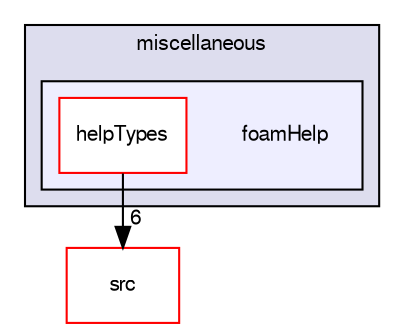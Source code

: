 digraph "applications/utilities/miscellaneous/foamHelp" {
  bgcolor=transparent;
  compound=true
  node [ fontsize="10", fontname="FreeSans"];
  edge [ labelfontsize="10", labelfontname="FreeSans"];
  subgraph clusterdir_3210494cbdf79b7f44b411965daadab0 {
    graph [ bgcolor="#ddddee", pencolor="black", label="miscellaneous" fontname="FreeSans", fontsize="10", URL="dir_3210494cbdf79b7f44b411965daadab0.html"]
  subgraph clusterdir_e9b197d08dffbad36b1bd7288f9a5cd0 {
    graph [ bgcolor="#eeeeff", pencolor="black", label="" URL="dir_e9b197d08dffbad36b1bd7288f9a5cd0.html"];
    dir_e9b197d08dffbad36b1bd7288f9a5cd0 [shape=plaintext label="foamHelp"];
    dir_b5fb8d533a2553de813871c14cde32df [shape=box label="helpTypes" color="red" fillcolor="white" style="filled" URL="dir_b5fb8d533a2553de813871c14cde32df.html"];
  }
  }
  dir_68267d1309a1af8e8297ef4c3efbcdba [shape=box label="src" color="red" URL="dir_68267d1309a1af8e8297ef4c3efbcdba.html"];
  dir_b5fb8d533a2553de813871c14cde32df->dir_68267d1309a1af8e8297ef4c3efbcdba [headlabel="6", labeldistance=1.5 headhref="dir_000448_000577.html"];
}
